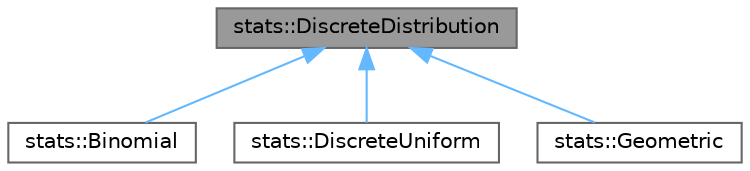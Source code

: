 digraph "stats::DiscreteDistribution"
{
 // LATEX_PDF_SIZE
  bgcolor="transparent";
  edge [fontname=Helvetica,fontsize=10,labelfontname=Helvetica,labelfontsize=10];
  node [fontname=Helvetica,fontsize=10,shape=box,height=0.2,width=0.4];
  Node1 [id="Node000001",label="stats::DiscreteDistribution",height=0.2,width=0.4,color="gray40", fillcolor="grey60", style="filled", fontcolor="black",tooltip="Uma classe para representar uma distribuição discreta."];
  Node1 -> Node2 [id="edge7_Node000001_Node000002",dir="back",color="steelblue1",style="solid",tooltip=" "];
  Node2 [id="Node000002",label="stats::Binomial",height=0.2,width=0.4,color="gray40", fillcolor="white", style="filled",URL="$classstats_1_1_binomial.html",tooltip="Uma classe para representar uma distribuição binomial."];
  Node1 -> Node3 [id="edge8_Node000001_Node000003",dir="back",color="steelblue1",style="solid",tooltip=" "];
  Node3 [id="Node000003",label="stats::DiscreteUniform",height=0.2,width=0.4,color="gray40", fillcolor="white", style="filled",URL="$classstats_1_1_discrete_uniform.html",tooltip="Uma classe para representar uma distribuição discreta uniforme."];
  Node1 -> Node4 [id="edge9_Node000001_Node000004",dir="back",color="steelblue1",style="solid",tooltip=" "];
  Node4 [id="Node000004",label="stats::Geometric",height=0.2,width=0.4,color="gray40", fillcolor="white", style="filled",URL="$classstats_1_1_geometric.html",tooltip="Uma classe para representar uma distribuição geométrica."];
}
